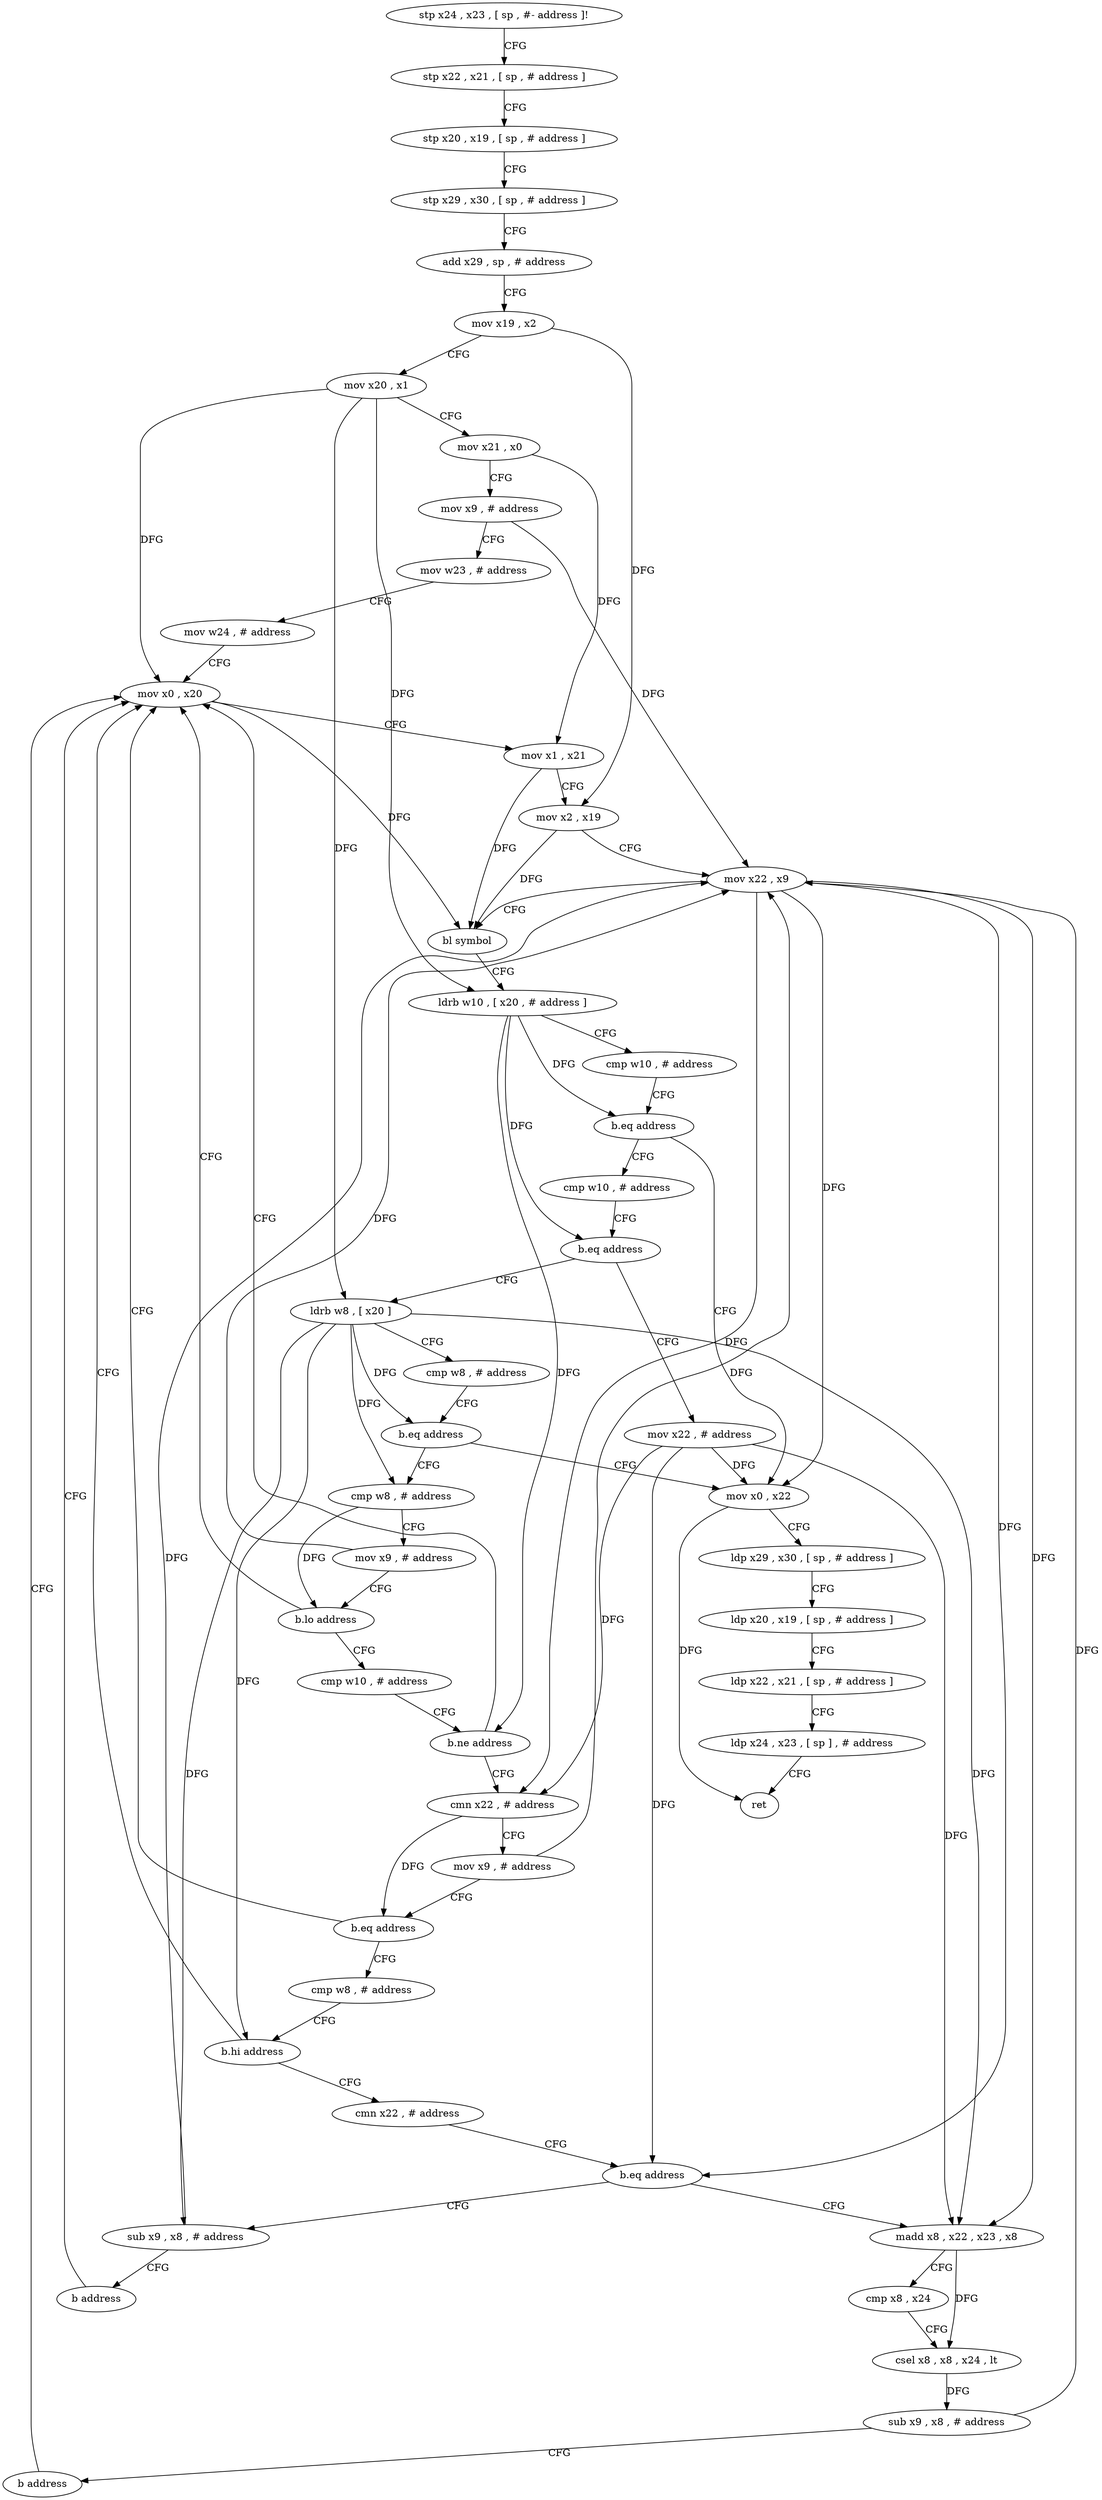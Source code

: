 digraph "func" {
"4236800" [label = "stp x24 , x23 , [ sp , #- address ]!" ]
"4236804" [label = "stp x22 , x21 , [ sp , # address ]" ]
"4236808" [label = "stp x20 , x19 , [ sp , # address ]" ]
"4236812" [label = "stp x29 , x30 , [ sp , # address ]" ]
"4236816" [label = "add x29 , sp , # address" ]
"4236820" [label = "mov x19 , x2" ]
"4236824" [label = "mov x20 , x1" ]
"4236828" [label = "mov x21 , x0" ]
"4236832" [label = "mov x9 , # address" ]
"4236836" [label = "mov w23 , # address" ]
"4236840" [label = "mov w24 , # address" ]
"4236844" [label = "mov x0 , x20" ]
"4236976" [label = "mov x0 , x22" ]
"4236980" [label = "ldp x29 , x30 , [ sp , # address ]" ]
"4236984" [label = "ldp x20 , x19 , [ sp , # address ]" ]
"4236988" [label = "ldp x22 , x21 , [ sp , # address ]" ]
"4236992" [label = "ldp x24 , x23 , [ sp ] , # address" ]
"4236996" [label = "ret" ]
"4236876" [label = "cmp w10 , # address" ]
"4236880" [label = "b.eq address" ]
"4236972" [label = "mov x22 , # address" ]
"4236884" [label = "ldrb w8 , [ x20 ]" ]
"4236888" [label = "cmp w8 , # address" ]
"4236892" [label = "b.eq address" ]
"4236896" [label = "cmp w8 , # address" ]
"4236900" [label = "mov x9 , # address" ]
"4236904" [label = "b.lo address" ]
"4236908" [label = "cmp w10 , # address" ]
"4236848" [label = "mov x1 , x21" ]
"4236852" [label = "mov x2 , x19" ]
"4236856" [label = "mov x22 , x9" ]
"4236860" [label = "bl symbol" ]
"4236864" [label = "ldrb w10 , [ x20 , # address ]" ]
"4236868" [label = "cmp w10 , # address" ]
"4236872" [label = "b.eq address" ]
"4236912" [label = "b.ne address" ]
"4236916" [label = "cmn x22 , # address" ]
"4236920" [label = "mov x9 , # address" ]
"4236924" [label = "b.eq address" ]
"4236928" [label = "cmp w8 , # address" ]
"4236932" [label = "b.hi address" ]
"4236936" [label = "cmn x22 , # address" ]
"4236940" [label = "b.eq address" ]
"4236964" [label = "sub x9 , x8 , # address" ]
"4236944" [label = "madd x8 , x22 , x23 , x8" ]
"4236968" [label = "b address" ]
"4236948" [label = "cmp x8 , x24" ]
"4236952" [label = "csel x8 , x8 , x24 , lt" ]
"4236956" [label = "sub x9 , x8 , # address" ]
"4236960" [label = "b address" ]
"4236800" -> "4236804" [ label = "CFG" ]
"4236804" -> "4236808" [ label = "CFG" ]
"4236808" -> "4236812" [ label = "CFG" ]
"4236812" -> "4236816" [ label = "CFG" ]
"4236816" -> "4236820" [ label = "CFG" ]
"4236820" -> "4236824" [ label = "CFG" ]
"4236820" -> "4236852" [ label = "DFG" ]
"4236824" -> "4236828" [ label = "CFG" ]
"4236824" -> "4236844" [ label = "DFG" ]
"4236824" -> "4236864" [ label = "DFG" ]
"4236824" -> "4236884" [ label = "DFG" ]
"4236828" -> "4236832" [ label = "CFG" ]
"4236828" -> "4236848" [ label = "DFG" ]
"4236832" -> "4236836" [ label = "CFG" ]
"4236832" -> "4236856" [ label = "DFG" ]
"4236836" -> "4236840" [ label = "CFG" ]
"4236840" -> "4236844" [ label = "CFG" ]
"4236844" -> "4236848" [ label = "CFG" ]
"4236844" -> "4236860" [ label = "DFG" ]
"4236976" -> "4236980" [ label = "CFG" ]
"4236976" -> "4236996" [ label = "DFG" ]
"4236980" -> "4236984" [ label = "CFG" ]
"4236984" -> "4236988" [ label = "CFG" ]
"4236988" -> "4236992" [ label = "CFG" ]
"4236992" -> "4236996" [ label = "CFG" ]
"4236876" -> "4236880" [ label = "CFG" ]
"4236880" -> "4236972" [ label = "CFG" ]
"4236880" -> "4236884" [ label = "CFG" ]
"4236972" -> "4236976" [ label = "DFG" ]
"4236972" -> "4236916" [ label = "DFG" ]
"4236972" -> "4236940" [ label = "DFG" ]
"4236972" -> "4236944" [ label = "DFG" ]
"4236884" -> "4236888" [ label = "CFG" ]
"4236884" -> "4236892" [ label = "DFG" ]
"4236884" -> "4236896" [ label = "DFG" ]
"4236884" -> "4236932" [ label = "DFG" ]
"4236884" -> "4236964" [ label = "DFG" ]
"4236884" -> "4236944" [ label = "DFG" ]
"4236888" -> "4236892" [ label = "CFG" ]
"4236892" -> "4236976" [ label = "CFG" ]
"4236892" -> "4236896" [ label = "CFG" ]
"4236896" -> "4236900" [ label = "CFG" ]
"4236896" -> "4236904" [ label = "DFG" ]
"4236900" -> "4236904" [ label = "CFG" ]
"4236900" -> "4236856" [ label = "DFG" ]
"4236904" -> "4236844" [ label = "CFG" ]
"4236904" -> "4236908" [ label = "CFG" ]
"4236908" -> "4236912" [ label = "CFG" ]
"4236848" -> "4236852" [ label = "CFG" ]
"4236848" -> "4236860" [ label = "DFG" ]
"4236852" -> "4236856" [ label = "CFG" ]
"4236852" -> "4236860" [ label = "DFG" ]
"4236856" -> "4236860" [ label = "CFG" ]
"4236856" -> "4236976" [ label = "DFG" ]
"4236856" -> "4236916" [ label = "DFG" ]
"4236856" -> "4236940" [ label = "DFG" ]
"4236856" -> "4236944" [ label = "DFG" ]
"4236860" -> "4236864" [ label = "CFG" ]
"4236864" -> "4236868" [ label = "CFG" ]
"4236864" -> "4236872" [ label = "DFG" ]
"4236864" -> "4236880" [ label = "DFG" ]
"4236864" -> "4236912" [ label = "DFG" ]
"4236868" -> "4236872" [ label = "CFG" ]
"4236872" -> "4236976" [ label = "CFG" ]
"4236872" -> "4236876" [ label = "CFG" ]
"4236912" -> "4236844" [ label = "CFG" ]
"4236912" -> "4236916" [ label = "CFG" ]
"4236916" -> "4236920" [ label = "CFG" ]
"4236916" -> "4236924" [ label = "DFG" ]
"4236920" -> "4236924" [ label = "CFG" ]
"4236920" -> "4236856" [ label = "DFG" ]
"4236924" -> "4236844" [ label = "CFG" ]
"4236924" -> "4236928" [ label = "CFG" ]
"4236928" -> "4236932" [ label = "CFG" ]
"4236932" -> "4236844" [ label = "CFG" ]
"4236932" -> "4236936" [ label = "CFG" ]
"4236936" -> "4236940" [ label = "CFG" ]
"4236940" -> "4236964" [ label = "CFG" ]
"4236940" -> "4236944" [ label = "CFG" ]
"4236964" -> "4236968" [ label = "CFG" ]
"4236964" -> "4236856" [ label = "DFG" ]
"4236944" -> "4236948" [ label = "CFG" ]
"4236944" -> "4236952" [ label = "DFG" ]
"4236968" -> "4236844" [ label = "CFG" ]
"4236948" -> "4236952" [ label = "CFG" ]
"4236952" -> "4236956" [ label = "DFG" ]
"4236956" -> "4236960" [ label = "CFG" ]
"4236956" -> "4236856" [ label = "DFG" ]
"4236960" -> "4236844" [ label = "CFG" ]
}
